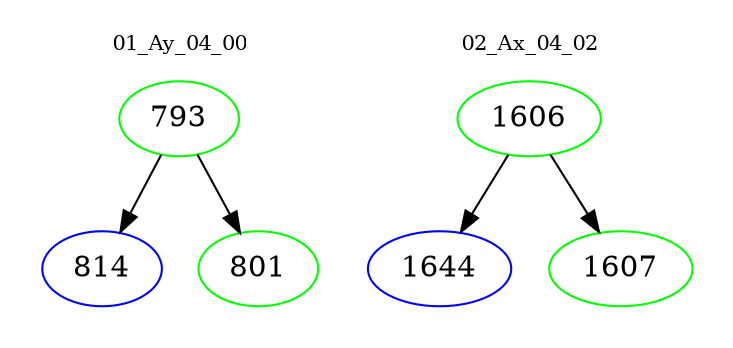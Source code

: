 digraph{
subgraph cluster_0 {
color = white
label = "01_Ay_04_00";
fontsize=10;
T0_793 [label="793", color="green"]
T0_793 -> T0_814 [color="black"]
T0_814 [label="814", color="blue"]
T0_793 -> T0_801 [color="black"]
T0_801 [label="801", color="green"]
}
subgraph cluster_1 {
color = white
label = "02_Ax_04_02";
fontsize=10;
T1_1606 [label="1606", color="green"]
T1_1606 -> T1_1644 [color="black"]
T1_1644 [label="1644", color="blue"]
T1_1606 -> T1_1607 [color="black"]
T1_1607 [label="1607", color="green"]
}
}
